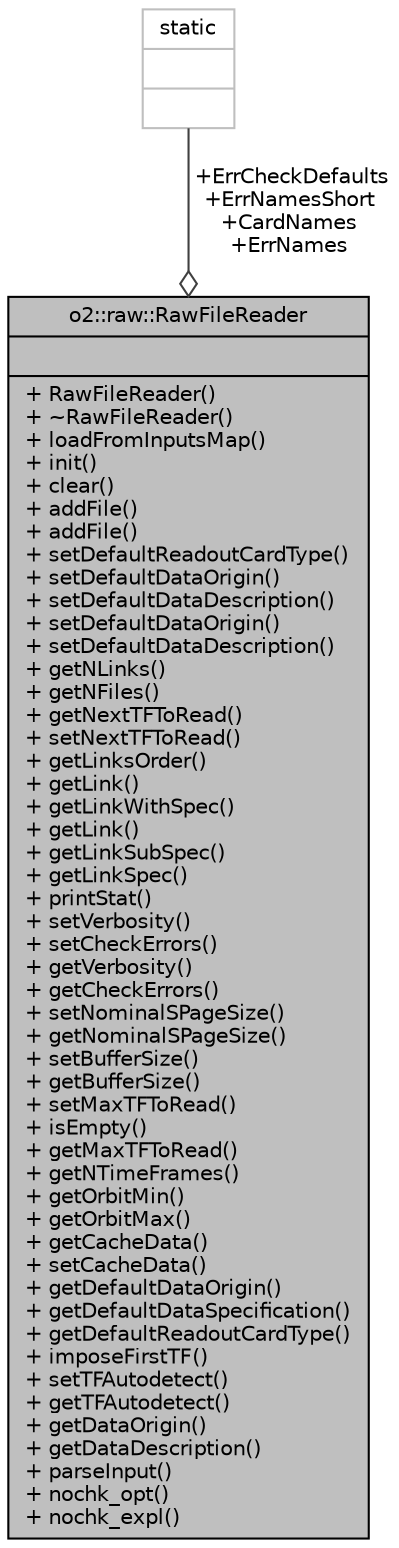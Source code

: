 digraph "o2::raw::RawFileReader"
{
 // INTERACTIVE_SVG=YES
  bgcolor="transparent";
  edge [fontname="Helvetica",fontsize="10",labelfontname="Helvetica",labelfontsize="10"];
  node [fontname="Helvetica",fontsize="10",shape=record];
  Node1 [label="{o2::raw::RawFileReader\n||+ RawFileReader()\l+ ~RawFileReader()\l+ loadFromInputsMap()\l+ init()\l+ clear()\l+ addFile()\l+ addFile()\l+ setDefaultReadoutCardType()\l+ setDefaultDataOrigin()\l+ setDefaultDataDescription()\l+ setDefaultDataOrigin()\l+ setDefaultDataDescription()\l+ getNLinks()\l+ getNFiles()\l+ getNextTFToRead()\l+ setNextTFToRead()\l+ getLinksOrder()\l+ getLink()\l+ getLinkWithSpec()\l+ getLink()\l+ getLinkSubSpec()\l+ getLinkSpec()\l+ printStat()\l+ setVerbosity()\l+ setCheckErrors()\l+ getVerbosity()\l+ getCheckErrors()\l+ setNominalSPageSize()\l+ getNominalSPageSize()\l+ setBufferSize()\l+ getBufferSize()\l+ setMaxTFToRead()\l+ isEmpty()\l+ getMaxTFToRead()\l+ getNTimeFrames()\l+ getOrbitMin()\l+ getOrbitMax()\l+ getCacheData()\l+ setCacheData()\l+ getDefaultDataOrigin()\l+ getDefaultDataSpecification()\l+ getDefaultReadoutCardType()\l+ imposeFirstTF()\l+ setTFAutodetect()\l+ getTFAutodetect()\l+ getDataOrigin()\l+ getDataDescription()\l+ parseInput()\l+ nochk_opt()\l+ nochk_expl()\l}",height=0.2,width=0.4,color="black", fillcolor="grey75", style="filled", fontcolor="black"];
  Node2 -> Node1 [color="grey25",fontsize="10",style="solid",label=" +ErrCheckDefaults\n+ErrNamesShort\n+CardNames\n+ErrNames" ,arrowhead="odiamond",fontname="Helvetica"];
  Node2 [label="{static\n||}",height=0.2,width=0.4,color="grey75"];
}
